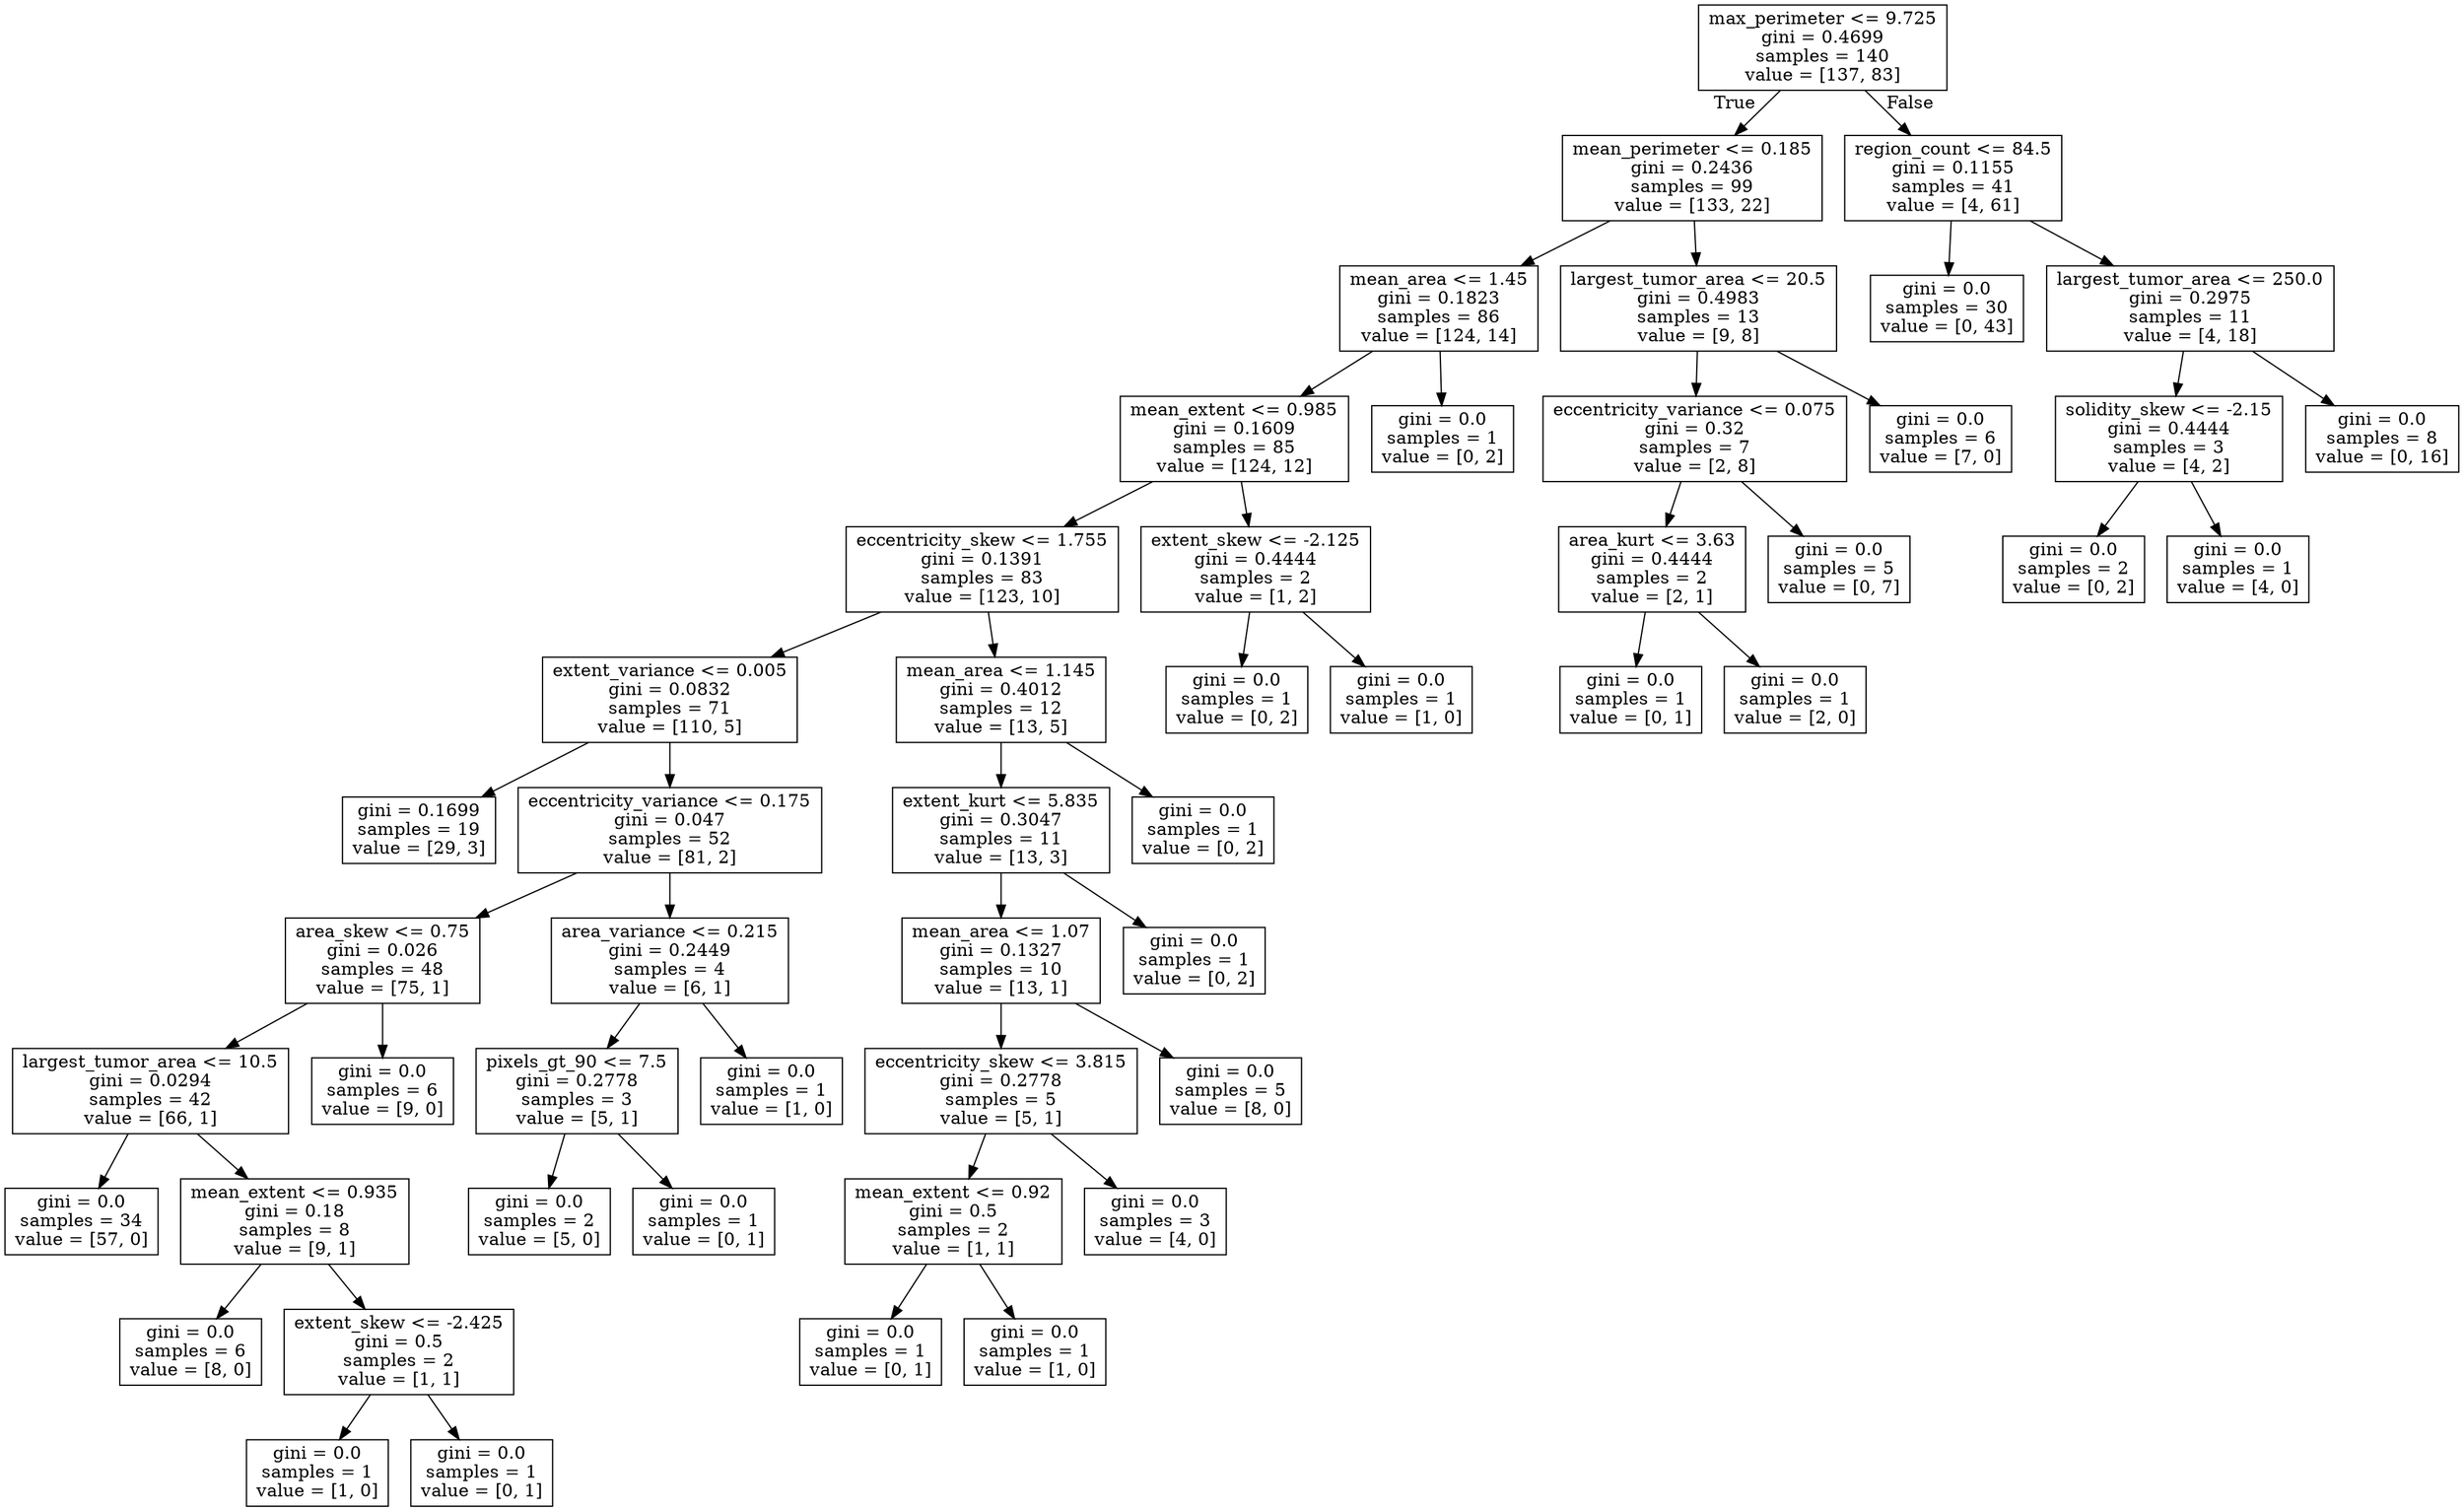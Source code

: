 digraph Tree {
node [shape=box] ;
0 [label="max_perimeter <= 9.725\ngini = 0.4699\nsamples = 140\nvalue = [137, 83]"] ;
1 [label="mean_perimeter <= 0.185\ngini = 0.2436\nsamples = 99\nvalue = [133, 22]"] ;
0 -> 1 [labeldistance=2.5, labelangle=45, headlabel="True"] ;
2 [label="mean_area <= 1.45\ngini = 0.1823\nsamples = 86\nvalue = [124, 14]"] ;
1 -> 2 ;
3 [label="mean_extent <= 0.985\ngini = 0.1609\nsamples = 85\nvalue = [124, 12]"] ;
2 -> 3 ;
4 [label="eccentricity_skew <= 1.755\ngini = 0.1391\nsamples = 83\nvalue = [123, 10]"] ;
3 -> 4 ;
5 [label="extent_variance <= 0.005\ngini = 0.0832\nsamples = 71\nvalue = [110, 5]"] ;
4 -> 5 ;
6 [label="gini = 0.1699\nsamples = 19\nvalue = [29, 3]"] ;
5 -> 6 ;
7 [label="eccentricity_variance <= 0.175\ngini = 0.047\nsamples = 52\nvalue = [81, 2]"] ;
5 -> 7 ;
8 [label="area_skew <= 0.75\ngini = 0.026\nsamples = 48\nvalue = [75, 1]"] ;
7 -> 8 ;
9 [label="largest_tumor_area <= 10.5\ngini = 0.0294\nsamples = 42\nvalue = [66, 1]"] ;
8 -> 9 ;
10 [label="gini = 0.0\nsamples = 34\nvalue = [57, 0]"] ;
9 -> 10 ;
11 [label="mean_extent <= 0.935\ngini = 0.18\nsamples = 8\nvalue = [9, 1]"] ;
9 -> 11 ;
12 [label="gini = 0.0\nsamples = 6\nvalue = [8, 0]"] ;
11 -> 12 ;
13 [label="extent_skew <= -2.425\ngini = 0.5\nsamples = 2\nvalue = [1, 1]"] ;
11 -> 13 ;
14 [label="gini = 0.0\nsamples = 1\nvalue = [1, 0]"] ;
13 -> 14 ;
15 [label="gini = 0.0\nsamples = 1\nvalue = [0, 1]"] ;
13 -> 15 ;
16 [label="gini = 0.0\nsamples = 6\nvalue = [9, 0]"] ;
8 -> 16 ;
17 [label="area_variance <= 0.215\ngini = 0.2449\nsamples = 4\nvalue = [6, 1]"] ;
7 -> 17 ;
18 [label="pixels_gt_90 <= 7.5\ngini = 0.2778\nsamples = 3\nvalue = [5, 1]"] ;
17 -> 18 ;
19 [label="gini = 0.0\nsamples = 2\nvalue = [5, 0]"] ;
18 -> 19 ;
20 [label="gini = 0.0\nsamples = 1\nvalue = [0, 1]"] ;
18 -> 20 ;
21 [label="gini = 0.0\nsamples = 1\nvalue = [1, 0]"] ;
17 -> 21 ;
22 [label="mean_area <= 1.145\ngini = 0.4012\nsamples = 12\nvalue = [13, 5]"] ;
4 -> 22 ;
23 [label="extent_kurt <= 5.835\ngini = 0.3047\nsamples = 11\nvalue = [13, 3]"] ;
22 -> 23 ;
24 [label="mean_area <= 1.07\ngini = 0.1327\nsamples = 10\nvalue = [13, 1]"] ;
23 -> 24 ;
25 [label="eccentricity_skew <= 3.815\ngini = 0.2778\nsamples = 5\nvalue = [5, 1]"] ;
24 -> 25 ;
26 [label="mean_extent <= 0.92\ngini = 0.5\nsamples = 2\nvalue = [1, 1]"] ;
25 -> 26 ;
27 [label="gini = 0.0\nsamples = 1\nvalue = [0, 1]"] ;
26 -> 27 ;
28 [label="gini = 0.0\nsamples = 1\nvalue = [1, 0]"] ;
26 -> 28 ;
29 [label="gini = 0.0\nsamples = 3\nvalue = [4, 0]"] ;
25 -> 29 ;
30 [label="gini = 0.0\nsamples = 5\nvalue = [8, 0]"] ;
24 -> 30 ;
31 [label="gini = 0.0\nsamples = 1\nvalue = [0, 2]"] ;
23 -> 31 ;
32 [label="gini = 0.0\nsamples = 1\nvalue = [0, 2]"] ;
22 -> 32 ;
33 [label="extent_skew <= -2.125\ngini = 0.4444\nsamples = 2\nvalue = [1, 2]"] ;
3 -> 33 ;
34 [label="gini = 0.0\nsamples = 1\nvalue = [0, 2]"] ;
33 -> 34 ;
35 [label="gini = 0.0\nsamples = 1\nvalue = [1, 0]"] ;
33 -> 35 ;
36 [label="gini = 0.0\nsamples = 1\nvalue = [0, 2]"] ;
2 -> 36 ;
37 [label="largest_tumor_area <= 20.5\ngini = 0.4983\nsamples = 13\nvalue = [9, 8]"] ;
1 -> 37 ;
38 [label="eccentricity_variance <= 0.075\ngini = 0.32\nsamples = 7\nvalue = [2, 8]"] ;
37 -> 38 ;
39 [label="area_kurt <= 3.63\ngini = 0.4444\nsamples = 2\nvalue = [2, 1]"] ;
38 -> 39 ;
40 [label="gini = 0.0\nsamples = 1\nvalue = [0, 1]"] ;
39 -> 40 ;
41 [label="gini = 0.0\nsamples = 1\nvalue = [2, 0]"] ;
39 -> 41 ;
42 [label="gini = 0.0\nsamples = 5\nvalue = [0, 7]"] ;
38 -> 42 ;
43 [label="gini = 0.0\nsamples = 6\nvalue = [7, 0]"] ;
37 -> 43 ;
44 [label="region_count <= 84.5\ngini = 0.1155\nsamples = 41\nvalue = [4, 61]"] ;
0 -> 44 [labeldistance=2.5, labelangle=-45, headlabel="False"] ;
45 [label="gini = 0.0\nsamples = 30\nvalue = [0, 43]"] ;
44 -> 45 ;
46 [label="largest_tumor_area <= 250.0\ngini = 0.2975\nsamples = 11\nvalue = [4, 18]"] ;
44 -> 46 ;
47 [label="solidity_skew <= -2.15\ngini = 0.4444\nsamples = 3\nvalue = [4, 2]"] ;
46 -> 47 ;
48 [label="gini = 0.0\nsamples = 2\nvalue = [0, 2]"] ;
47 -> 48 ;
49 [label="gini = 0.0\nsamples = 1\nvalue = [4, 0]"] ;
47 -> 49 ;
50 [label="gini = 0.0\nsamples = 8\nvalue = [0, 16]"] ;
46 -> 50 ;
}